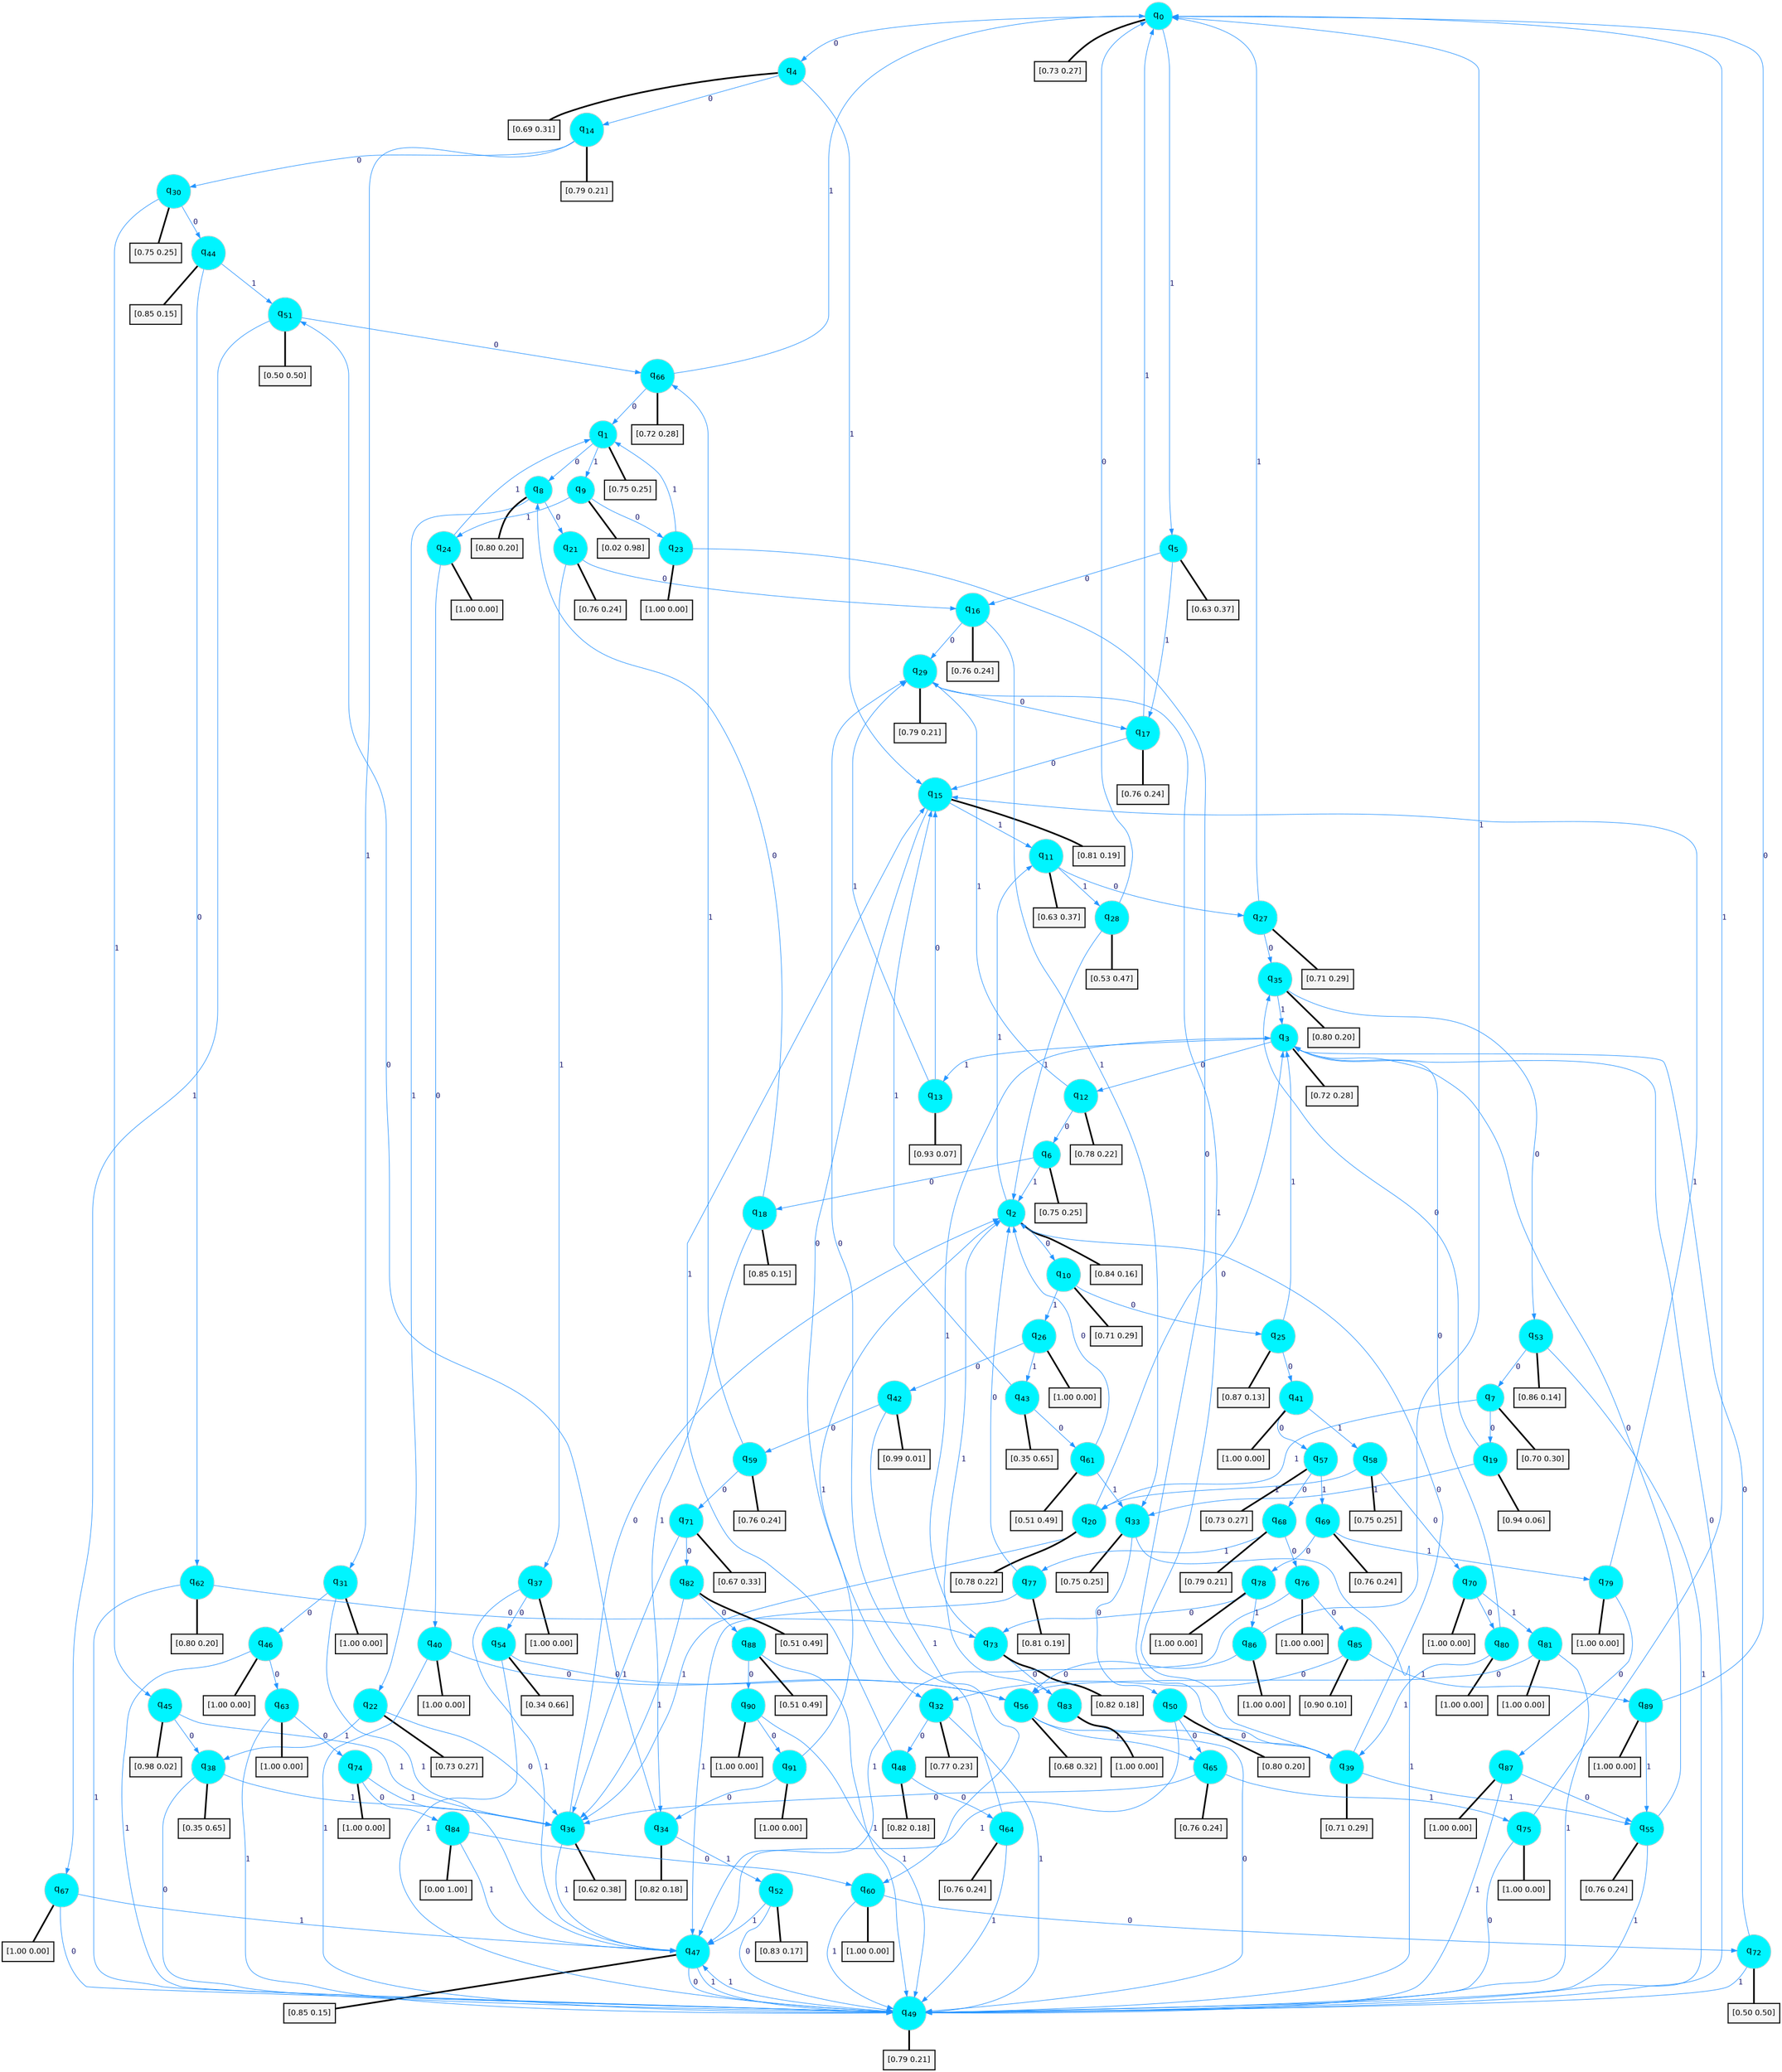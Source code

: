digraph G {
graph [
bgcolor=transparent, dpi=300, rankdir=TD, size="40,25"];
node [
color=gray, fillcolor=turquoise1, fontcolor=black, fontname=Helvetica, fontsize=16, fontweight=bold, shape=circle, style=filled];
edge [
arrowsize=1, color=dodgerblue1, fontcolor=midnightblue, fontname=courier, fontweight=bold, penwidth=1, style=solid, weight=20];
0[label=<q<SUB>0</SUB>>];
1[label=<q<SUB>1</SUB>>];
2[label=<q<SUB>2</SUB>>];
3[label=<q<SUB>3</SUB>>];
4[label=<q<SUB>4</SUB>>];
5[label=<q<SUB>5</SUB>>];
6[label=<q<SUB>6</SUB>>];
7[label=<q<SUB>7</SUB>>];
8[label=<q<SUB>8</SUB>>];
9[label=<q<SUB>9</SUB>>];
10[label=<q<SUB>10</SUB>>];
11[label=<q<SUB>11</SUB>>];
12[label=<q<SUB>12</SUB>>];
13[label=<q<SUB>13</SUB>>];
14[label=<q<SUB>14</SUB>>];
15[label=<q<SUB>15</SUB>>];
16[label=<q<SUB>16</SUB>>];
17[label=<q<SUB>17</SUB>>];
18[label=<q<SUB>18</SUB>>];
19[label=<q<SUB>19</SUB>>];
20[label=<q<SUB>20</SUB>>];
21[label=<q<SUB>21</SUB>>];
22[label=<q<SUB>22</SUB>>];
23[label=<q<SUB>23</SUB>>];
24[label=<q<SUB>24</SUB>>];
25[label=<q<SUB>25</SUB>>];
26[label=<q<SUB>26</SUB>>];
27[label=<q<SUB>27</SUB>>];
28[label=<q<SUB>28</SUB>>];
29[label=<q<SUB>29</SUB>>];
30[label=<q<SUB>30</SUB>>];
31[label=<q<SUB>31</SUB>>];
32[label=<q<SUB>32</SUB>>];
33[label=<q<SUB>33</SUB>>];
34[label=<q<SUB>34</SUB>>];
35[label=<q<SUB>35</SUB>>];
36[label=<q<SUB>36</SUB>>];
37[label=<q<SUB>37</SUB>>];
38[label=<q<SUB>38</SUB>>];
39[label=<q<SUB>39</SUB>>];
40[label=<q<SUB>40</SUB>>];
41[label=<q<SUB>41</SUB>>];
42[label=<q<SUB>42</SUB>>];
43[label=<q<SUB>43</SUB>>];
44[label=<q<SUB>44</SUB>>];
45[label=<q<SUB>45</SUB>>];
46[label=<q<SUB>46</SUB>>];
47[label=<q<SUB>47</SUB>>];
48[label=<q<SUB>48</SUB>>];
49[label=<q<SUB>49</SUB>>];
50[label=<q<SUB>50</SUB>>];
51[label=<q<SUB>51</SUB>>];
52[label=<q<SUB>52</SUB>>];
53[label=<q<SUB>53</SUB>>];
54[label=<q<SUB>54</SUB>>];
55[label=<q<SUB>55</SUB>>];
56[label=<q<SUB>56</SUB>>];
57[label=<q<SUB>57</SUB>>];
58[label=<q<SUB>58</SUB>>];
59[label=<q<SUB>59</SUB>>];
60[label=<q<SUB>60</SUB>>];
61[label=<q<SUB>61</SUB>>];
62[label=<q<SUB>62</SUB>>];
63[label=<q<SUB>63</SUB>>];
64[label=<q<SUB>64</SUB>>];
65[label=<q<SUB>65</SUB>>];
66[label=<q<SUB>66</SUB>>];
67[label=<q<SUB>67</SUB>>];
68[label=<q<SUB>68</SUB>>];
69[label=<q<SUB>69</SUB>>];
70[label=<q<SUB>70</SUB>>];
71[label=<q<SUB>71</SUB>>];
72[label=<q<SUB>72</SUB>>];
73[label=<q<SUB>73</SUB>>];
74[label=<q<SUB>74</SUB>>];
75[label=<q<SUB>75</SUB>>];
76[label=<q<SUB>76</SUB>>];
77[label=<q<SUB>77</SUB>>];
78[label=<q<SUB>78</SUB>>];
79[label=<q<SUB>79</SUB>>];
80[label=<q<SUB>80</SUB>>];
81[label=<q<SUB>81</SUB>>];
82[label=<q<SUB>82</SUB>>];
83[label=<q<SUB>83</SUB>>];
84[label=<q<SUB>84</SUB>>];
85[label=<q<SUB>85</SUB>>];
86[label=<q<SUB>86</SUB>>];
87[label=<q<SUB>87</SUB>>];
88[label=<q<SUB>88</SUB>>];
89[label=<q<SUB>89</SUB>>];
90[label=<q<SUB>90</SUB>>];
91[label=<q<SUB>91</SUB>>];
92[label="[0.73 0.27]", shape=box,fontcolor=black, fontname=Helvetica, fontsize=14, penwidth=2, fillcolor=whitesmoke,color=black];
93[label="[0.75 0.25]", shape=box,fontcolor=black, fontname=Helvetica, fontsize=14, penwidth=2, fillcolor=whitesmoke,color=black];
94[label="[0.84 0.16]", shape=box,fontcolor=black, fontname=Helvetica, fontsize=14, penwidth=2, fillcolor=whitesmoke,color=black];
95[label="[0.72 0.28]", shape=box,fontcolor=black, fontname=Helvetica, fontsize=14, penwidth=2, fillcolor=whitesmoke,color=black];
96[label="[0.69 0.31]", shape=box,fontcolor=black, fontname=Helvetica, fontsize=14, penwidth=2, fillcolor=whitesmoke,color=black];
97[label="[0.63 0.37]", shape=box,fontcolor=black, fontname=Helvetica, fontsize=14, penwidth=2, fillcolor=whitesmoke,color=black];
98[label="[0.75 0.25]", shape=box,fontcolor=black, fontname=Helvetica, fontsize=14, penwidth=2, fillcolor=whitesmoke,color=black];
99[label="[0.70 0.30]", shape=box,fontcolor=black, fontname=Helvetica, fontsize=14, penwidth=2, fillcolor=whitesmoke,color=black];
100[label="[0.80 0.20]", shape=box,fontcolor=black, fontname=Helvetica, fontsize=14, penwidth=2, fillcolor=whitesmoke,color=black];
101[label="[0.02 0.98]", shape=box,fontcolor=black, fontname=Helvetica, fontsize=14, penwidth=2, fillcolor=whitesmoke,color=black];
102[label="[0.71 0.29]", shape=box,fontcolor=black, fontname=Helvetica, fontsize=14, penwidth=2, fillcolor=whitesmoke,color=black];
103[label="[0.63 0.37]", shape=box,fontcolor=black, fontname=Helvetica, fontsize=14, penwidth=2, fillcolor=whitesmoke,color=black];
104[label="[0.78 0.22]", shape=box,fontcolor=black, fontname=Helvetica, fontsize=14, penwidth=2, fillcolor=whitesmoke,color=black];
105[label="[0.93 0.07]", shape=box,fontcolor=black, fontname=Helvetica, fontsize=14, penwidth=2, fillcolor=whitesmoke,color=black];
106[label="[0.79 0.21]", shape=box,fontcolor=black, fontname=Helvetica, fontsize=14, penwidth=2, fillcolor=whitesmoke,color=black];
107[label="[0.81 0.19]", shape=box,fontcolor=black, fontname=Helvetica, fontsize=14, penwidth=2, fillcolor=whitesmoke,color=black];
108[label="[0.76 0.24]", shape=box,fontcolor=black, fontname=Helvetica, fontsize=14, penwidth=2, fillcolor=whitesmoke,color=black];
109[label="[0.76 0.24]", shape=box,fontcolor=black, fontname=Helvetica, fontsize=14, penwidth=2, fillcolor=whitesmoke,color=black];
110[label="[0.85 0.15]", shape=box,fontcolor=black, fontname=Helvetica, fontsize=14, penwidth=2, fillcolor=whitesmoke,color=black];
111[label="[0.94 0.06]", shape=box,fontcolor=black, fontname=Helvetica, fontsize=14, penwidth=2, fillcolor=whitesmoke,color=black];
112[label="[0.78 0.22]", shape=box,fontcolor=black, fontname=Helvetica, fontsize=14, penwidth=2, fillcolor=whitesmoke,color=black];
113[label="[0.76 0.24]", shape=box,fontcolor=black, fontname=Helvetica, fontsize=14, penwidth=2, fillcolor=whitesmoke,color=black];
114[label="[0.73 0.27]", shape=box,fontcolor=black, fontname=Helvetica, fontsize=14, penwidth=2, fillcolor=whitesmoke,color=black];
115[label="[1.00 0.00]", shape=box,fontcolor=black, fontname=Helvetica, fontsize=14, penwidth=2, fillcolor=whitesmoke,color=black];
116[label="[1.00 0.00]", shape=box,fontcolor=black, fontname=Helvetica, fontsize=14, penwidth=2, fillcolor=whitesmoke,color=black];
117[label="[0.87 0.13]", shape=box,fontcolor=black, fontname=Helvetica, fontsize=14, penwidth=2, fillcolor=whitesmoke,color=black];
118[label="[1.00 0.00]", shape=box,fontcolor=black, fontname=Helvetica, fontsize=14, penwidth=2, fillcolor=whitesmoke,color=black];
119[label="[0.71 0.29]", shape=box,fontcolor=black, fontname=Helvetica, fontsize=14, penwidth=2, fillcolor=whitesmoke,color=black];
120[label="[0.53 0.47]", shape=box,fontcolor=black, fontname=Helvetica, fontsize=14, penwidth=2, fillcolor=whitesmoke,color=black];
121[label="[0.79 0.21]", shape=box,fontcolor=black, fontname=Helvetica, fontsize=14, penwidth=2, fillcolor=whitesmoke,color=black];
122[label="[0.75 0.25]", shape=box,fontcolor=black, fontname=Helvetica, fontsize=14, penwidth=2, fillcolor=whitesmoke,color=black];
123[label="[1.00 0.00]", shape=box,fontcolor=black, fontname=Helvetica, fontsize=14, penwidth=2, fillcolor=whitesmoke,color=black];
124[label="[0.77 0.23]", shape=box,fontcolor=black, fontname=Helvetica, fontsize=14, penwidth=2, fillcolor=whitesmoke,color=black];
125[label="[0.75 0.25]", shape=box,fontcolor=black, fontname=Helvetica, fontsize=14, penwidth=2, fillcolor=whitesmoke,color=black];
126[label="[0.82 0.18]", shape=box,fontcolor=black, fontname=Helvetica, fontsize=14, penwidth=2, fillcolor=whitesmoke,color=black];
127[label="[0.80 0.20]", shape=box,fontcolor=black, fontname=Helvetica, fontsize=14, penwidth=2, fillcolor=whitesmoke,color=black];
128[label="[0.62 0.38]", shape=box,fontcolor=black, fontname=Helvetica, fontsize=14, penwidth=2, fillcolor=whitesmoke,color=black];
129[label="[1.00 0.00]", shape=box,fontcolor=black, fontname=Helvetica, fontsize=14, penwidth=2, fillcolor=whitesmoke,color=black];
130[label="[0.35 0.65]", shape=box,fontcolor=black, fontname=Helvetica, fontsize=14, penwidth=2, fillcolor=whitesmoke,color=black];
131[label="[0.71 0.29]", shape=box,fontcolor=black, fontname=Helvetica, fontsize=14, penwidth=2, fillcolor=whitesmoke,color=black];
132[label="[1.00 0.00]", shape=box,fontcolor=black, fontname=Helvetica, fontsize=14, penwidth=2, fillcolor=whitesmoke,color=black];
133[label="[1.00 0.00]", shape=box,fontcolor=black, fontname=Helvetica, fontsize=14, penwidth=2, fillcolor=whitesmoke,color=black];
134[label="[0.99 0.01]", shape=box,fontcolor=black, fontname=Helvetica, fontsize=14, penwidth=2, fillcolor=whitesmoke,color=black];
135[label="[0.35 0.65]", shape=box,fontcolor=black, fontname=Helvetica, fontsize=14, penwidth=2, fillcolor=whitesmoke,color=black];
136[label="[0.85 0.15]", shape=box,fontcolor=black, fontname=Helvetica, fontsize=14, penwidth=2, fillcolor=whitesmoke,color=black];
137[label="[0.98 0.02]", shape=box,fontcolor=black, fontname=Helvetica, fontsize=14, penwidth=2, fillcolor=whitesmoke,color=black];
138[label="[1.00 0.00]", shape=box,fontcolor=black, fontname=Helvetica, fontsize=14, penwidth=2, fillcolor=whitesmoke,color=black];
139[label="[0.85 0.15]", shape=box,fontcolor=black, fontname=Helvetica, fontsize=14, penwidth=2, fillcolor=whitesmoke,color=black];
140[label="[0.82 0.18]", shape=box,fontcolor=black, fontname=Helvetica, fontsize=14, penwidth=2, fillcolor=whitesmoke,color=black];
141[label="[0.79 0.21]", shape=box,fontcolor=black, fontname=Helvetica, fontsize=14, penwidth=2, fillcolor=whitesmoke,color=black];
142[label="[0.80 0.20]", shape=box,fontcolor=black, fontname=Helvetica, fontsize=14, penwidth=2, fillcolor=whitesmoke,color=black];
143[label="[0.50 0.50]", shape=box,fontcolor=black, fontname=Helvetica, fontsize=14, penwidth=2, fillcolor=whitesmoke,color=black];
144[label="[0.83 0.17]", shape=box,fontcolor=black, fontname=Helvetica, fontsize=14, penwidth=2, fillcolor=whitesmoke,color=black];
145[label="[0.86 0.14]", shape=box,fontcolor=black, fontname=Helvetica, fontsize=14, penwidth=2, fillcolor=whitesmoke,color=black];
146[label="[0.34 0.66]", shape=box,fontcolor=black, fontname=Helvetica, fontsize=14, penwidth=2, fillcolor=whitesmoke,color=black];
147[label="[0.76 0.24]", shape=box,fontcolor=black, fontname=Helvetica, fontsize=14, penwidth=2, fillcolor=whitesmoke,color=black];
148[label="[0.68 0.32]", shape=box,fontcolor=black, fontname=Helvetica, fontsize=14, penwidth=2, fillcolor=whitesmoke,color=black];
149[label="[0.73 0.27]", shape=box,fontcolor=black, fontname=Helvetica, fontsize=14, penwidth=2, fillcolor=whitesmoke,color=black];
150[label="[0.75 0.25]", shape=box,fontcolor=black, fontname=Helvetica, fontsize=14, penwidth=2, fillcolor=whitesmoke,color=black];
151[label="[0.76 0.24]", shape=box,fontcolor=black, fontname=Helvetica, fontsize=14, penwidth=2, fillcolor=whitesmoke,color=black];
152[label="[1.00 0.00]", shape=box,fontcolor=black, fontname=Helvetica, fontsize=14, penwidth=2, fillcolor=whitesmoke,color=black];
153[label="[0.51 0.49]", shape=box,fontcolor=black, fontname=Helvetica, fontsize=14, penwidth=2, fillcolor=whitesmoke,color=black];
154[label="[0.80 0.20]", shape=box,fontcolor=black, fontname=Helvetica, fontsize=14, penwidth=2, fillcolor=whitesmoke,color=black];
155[label="[1.00 0.00]", shape=box,fontcolor=black, fontname=Helvetica, fontsize=14, penwidth=2, fillcolor=whitesmoke,color=black];
156[label="[0.76 0.24]", shape=box,fontcolor=black, fontname=Helvetica, fontsize=14, penwidth=2, fillcolor=whitesmoke,color=black];
157[label="[0.76 0.24]", shape=box,fontcolor=black, fontname=Helvetica, fontsize=14, penwidth=2, fillcolor=whitesmoke,color=black];
158[label="[0.72 0.28]", shape=box,fontcolor=black, fontname=Helvetica, fontsize=14, penwidth=2, fillcolor=whitesmoke,color=black];
159[label="[1.00 0.00]", shape=box,fontcolor=black, fontname=Helvetica, fontsize=14, penwidth=2, fillcolor=whitesmoke,color=black];
160[label="[0.79 0.21]", shape=box,fontcolor=black, fontname=Helvetica, fontsize=14, penwidth=2, fillcolor=whitesmoke,color=black];
161[label="[0.76 0.24]", shape=box,fontcolor=black, fontname=Helvetica, fontsize=14, penwidth=2, fillcolor=whitesmoke,color=black];
162[label="[1.00 0.00]", shape=box,fontcolor=black, fontname=Helvetica, fontsize=14, penwidth=2, fillcolor=whitesmoke,color=black];
163[label="[0.67 0.33]", shape=box,fontcolor=black, fontname=Helvetica, fontsize=14, penwidth=2, fillcolor=whitesmoke,color=black];
164[label="[0.50 0.50]", shape=box,fontcolor=black, fontname=Helvetica, fontsize=14, penwidth=2, fillcolor=whitesmoke,color=black];
165[label="[0.82 0.18]", shape=box,fontcolor=black, fontname=Helvetica, fontsize=14, penwidth=2, fillcolor=whitesmoke,color=black];
166[label="[1.00 0.00]", shape=box,fontcolor=black, fontname=Helvetica, fontsize=14, penwidth=2, fillcolor=whitesmoke,color=black];
167[label="[1.00 0.00]", shape=box,fontcolor=black, fontname=Helvetica, fontsize=14, penwidth=2, fillcolor=whitesmoke,color=black];
168[label="[1.00 0.00]", shape=box,fontcolor=black, fontname=Helvetica, fontsize=14, penwidth=2, fillcolor=whitesmoke,color=black];
169[label="[0.81 0.19]", shape=box,fontcolor=black, fontname=Helvetica, fontsize=14, penwidth=2, fillcolor=whitesmoke,color=black];
170[label="[1.00 0.00]", shape=box,fontcolor=black, fontname=Helvetica, fontsize=14, penwidth=2, fillcolor=whitesmoke,color=black];
171[label="[1.00 0.00]", shape=box,fontcolor=black, fontname=Helvetica, fontsize=14, penwidth=2, fillcolor=whitesmoke,color=black];
172[label="[1.00 0.00]", shape=box,fontcolor=black, fontname=Helvetica, fontsize=14, penwidth=2, fillcolor=whitesmoke,color=black];
173[label="[1.00 0.00]", shape=box,fontcolor=black, fontname=Helvetica, fontsize=14, penwidth=2, fillcolor=whitesmoke,color=black];
174[label="[0.51 0.49]", shape=box,fontcolor=black, fontname=Helvetica, fontsize=14, penwidth=2, fillcolor=whitesmoke,color=black];
175[label="[1.00 0.00]", shape=box,fontcolor=black, fontname=Helvetica, fontsize=14, penwidth=2, fillcolor=whitesmoke,color=black];
176[label="[0.00 1.00]", shape=box,fontcolor=black, fontname=Helvetica, fontsize=14, penwidth=2, fillcolor=whitesmoke,color=black];
177[label="[0.90 0.10]", shape=box,fontcolor=black, fontname=Helvetica, fontsize=14, penwidth=2, fillcolor=whitesmoke,color=black];
178[label="[1.00 0.00]", shape=box,fontcolor=black, fontname=Helvetica, fontsize=14, penwidth=2, fillcolor=whitesmoke,color=black];
179[label="[1.00 0.00]", shape=box,fontcolor=black, fontname=Helvetica, fontsize=14, penwidth=2, fillcolor=whitesmoke,color=black];
180[label="[0.51 0.49]", shape=box,fontcolor=black, fontname=Helvetica, fontsize=14, penwidth=2, fillcolor=whitesmoke,color=black];
181[label="[1.00 0.00]", shape=box,fontcolor=black, fontname=Helvetica, fontsize=14, penwidth=2, fillcolor=whitesmoke,color=black];
182[label="[1.00 0.00]", shape=box,fontcolor=black, fontname=Helvetica, fontsize=14, penwidth=2, fillcolor=whitesmoke,color=black];
183[label="[1.00 0.00]", shape=box,fontcolor=black, fontname=Helvetica, fontsize=14, penwidth=2, fillcolor=whitesmoke,color=black];
0->4 [label=0];
0->5 [label=1];
0->92 [arrowhead=none, penwidth=3,color=black];
1->8 [label=0];
1->9 [label=1];
1->93 [arrowhead=none, penwidth=3,color=black];
2->10 [label=0];
2->11 [label=1];
2->94 [arrowhead=none, penwidth=3,color=black];
3->12 [label=0];
3->13 [label=1];
3->95 [arrowhead=none, penwidth=3,color=black];
4->14 [label=0];
4->15 [label=1];
4->96 [arrowhead=none, penwidth=3,color=black];
5->16 [label=0];
5->17 [label=1];
5->97 [arrowhead=none, penwidth=3,color=black];
6->18 [label=0];
6->2 [label=1];
6->98 [arrowhead=none, penwidth=3,color=black];
7->19 [label=0];
7->20 [label=1];
7->99 [arrowhead=none, penwidth=3,color=black];
8->21 [label=0];
8->22 [label=1];
8->100 [arrowhead=none, penwidth=3,color=black];
9->23 [label=0];
9->24 [label=1];
9->101 [arrowhead=none, penwidth=3,color=black];
10->25 [label=0];
10->26 [label=1];
10->102 [arrowhead=none, penwidth=3,color=black];
11->27 [label=0];
11->28 [label=1];
11->103 [arrowhead=none, penwidth=3,color=black];
12->6 [label=0];
12->29 [label=1];
12->104 [arrowhead=none, penwidth=3,color=black];
13->15 [label=0];
13->29 [label=1];
13->105 [arrowhead=none, penwidth=3,color=black];
14->30 [label=0];
14->31 [label=1];
14->106 [arrowhead=none, penwidth=3,color=black];
15->32 [label=0];
15->11 [label=1];
15->107 [arrowhead=none, penwidth=3,color=black];
16->29 [label=0];
16->33 [label=1];
16->108 [arrowhead=none, penwidth=3,color=black];
17->15 [label=0];
17->0 [label=1];
17->109 [arrowhead=none, penwidth=3,color=black];
18->8 [label=0];
18->34 [label=1];
18->110 [arrowhead=none, penwidth=3,color=black];
19->35 [label=0];
19->33 [label=1];
19->111 [arrowhead=none, penwidth=3,color=black];
20->3 [label=0];
20->36 [label=1];
20->112 [arrowhead=none, penwidth=3,color=black];
21->16 [label=0];
21->37 [label=1];
21->113 [arrowhead=none, penwidth=3,color=black];
22->36 [label=0];
22->38 [label=1];
22->114 [arrowhead=none, penwidth=3,color=black];
23->39 [label=0];
23->1 [label=1];
23->115 [arrowhead=none, penwidth=3,color=black];
24->40 [label=0];
24->1 [label=1];
24->116 [arrowhead=none, penwidth=3,color=black];
25->41 [label=0];
25->3 [label=1];
25->117 [arrowhead=none, penwidth=3,color=black];
26->42 [label=0];
26->43 [label=1];
26->118 [arrowhead=none, penwidth=3,color=black];
27->35 [label=0];
27->0 [label=1];
27->119 [arrowhead=none, penwidth=3,color=black];
28->0 [label=0];
28->2 [label=1];
28->120 [arrowhead=none, penwidth=3,color=black];
29->17 [label=0];
29->39 [label=1];
29->121 [arrowhead=none, penwidth=3,color=black];
30->44 [label=0];
30->45 [label=1];
30->122 [arrowhead=none, penwidth=3,color=black];
31->46 [label=0];
31->47 [label=1];
31->123 [arrowhead=none, penwidth=3,color=black];
32->48 [label=0];
32->49 [label=1];
32->124 [arrowhead=none, penwidth=3,color=black];
33->50 [label=0];
33->49 [label=1];
33->125 [arrowhead=none, penwidth=3,color=black];
34->51 [label=0];
34->52 [label=1];
34->126 [arrowhead=none, penwidth=3,color=black];
35->53 [label=0];
35->3 [label=1];
35->127 [arrowhead=none, penwidth=3,color=black];
36->2 [label=0];
36->47 [label=1];
36->128 [arrowhead=none, penwidth=3,color=black];
37->54 [label=0];
37->47 [label=1];
37->129 [arrowhead=none, penwidth=3,color=black];
38->49 [label=0];
38->36 [label=1];
38->130 [arrowhead=none, penwidth=3,color=black];
39->2 [label=0];
39->55 [label=1];
39->131 [arrowhead=none, penwidth=3,color=black];
40->56 [label=0];
40->49 [label=1];
40->132 [arrowhead=none, penwidth=3,color=black];
41->57 [label=0];
41->58 [label=1];
41->133 [arrowhead=none, penwidth=3,color=black];
42->59 [label=0];
42->60 [label=1];
42->134 [arrowhead=none, penwidth=3,color=black];
43->61 [label=0];
43->15 [label=1];
43->135 [arrowhead=none, penwidth=3,color=black];
44->62 [label=0];
44->51 [label=1];
44->136 [arrowhead=none, penwidth=3,color=black];
45->38 [label=0];
45->36 [label=1];
45->137 [arrowhead=none, penwidth=3,color=black];
46->63 [label=0];
46->49 [label=1];
46->138 [arrowhead=none, penwidth=3,color=black];
47->49 [label=0];
47->49 [label=1];
47->139 [arrowhead=none, penwidth=3,color=black];
48->64 [label=0];
48->15 [label=1];
48->140 [arrowhead=none, penwidth=3,color=black];
49->3 [label=0];
49->47 [label=1];
49->141 [arrowhead=none, penwidth=3,color=black];
50->65 [label=0];
50->47 [label=1];
50->142 [arrowhead=none, penwidth=3,color=black];
51->66 [label=0];
51->67 [label=1];
51->143 [arrowhead=none, penwidth=3,color=black];
52->49 [label=0];
52->47 [label=1];
52->144 [arrowhead=none, penwidth=3,color=black];
53->7 [label=0];
53->49 [label=1];
53->145 [arrowhead=none, penwidth=3,color=black];
54->56 [label=0];
54->49 [label=1];
54->146 [arrowhead=none, penwidth=3,color=black];
55->3 [label=0];
55->49 [label=1];
55->147 [arrowhead=none, penwidth=3,color=black];
56->49 [label=0];
56->65 [label=1];
56->148 [arrowhead=none, penwidth=3,color=black];
57->68 [label=0];
57->69 [label=1];
57->149 [arrowhead=none, penwidth=3,color=black];
58->70 [label=0];
58->20 [label=1];
58->150 [arrowhead=none, penwidth=3,color=black];
59->71 [label=0];
59->66 [label=1];
59->151 [arrowhead=none, penwidth=3,color=black];
60->72 [label=0];
60->49 [label=1];
60->152 [arrowhead=none, penwidth=3,color=black];
61->2 [label=0];
61->33 [label=1];
61->153 [arrowhead=none, penwidth=3,color=black];
62->73 [label=0];
62->49 [label=1];
62->154 [arrowhead=none, penwidth=3,color=black];
63->74 [label=0];
63->49 [label=1];
63->155 [arrowhead=none, penwidth=3,color=black];
64->29 [label=0];
64->49 [label=1];
64->156 [arrowhead=none, penwidth=3,color=black];
65->36 [label=0];
65->75 [label=1];
65->157 [arrowhead=none, penwidth=3,color=black];
66->1 [label=0];
66->0 [label=1];
66->158 [arrowhead=none, penwidth=3,color=black];
67->49 [label=0];
67->47 [label=1];
67->159 [arrowhead=none, penwidth=3,color=black];
68->76 [label=0];
68->77 [label=1];
68->160 [arrowhead=none, penwidth=3,color=black];
69->78 [label=0];
69->79 [label=1];
69->161 [arrowhead=none, penwidth=3,color=black];
70->80 [label=0];
70->81 [label=1];
70->162 [arrowhead=none, penwidth=3,color=black];
71->82 [label=0];
71->36 [label=1];
71->163 [arrowhead=none, penwidth=3,color=black];
72->3 [label=0];
72->49 [label=1];
72->164 [arrowhead=none, penwidth=3,color=black];
73->83 [label=0];
73->3 [label=1];
73->165 [arrowhead=none, penwidth=3,color=black];
74->84 [label=0];
74->36 [label=1];
74->166 [arrowhead=none, penwidth=3,color=black];
75->49 [label=0];
75->0 [label=1];
75->167 [arrowhead=none, penwidth=3,color=black];
76->85 [label=0];
76->47 [label=1];
76->168 [arrowhead=none, penwidth=3,color=black];
77->2 [label=0];
77->47 [label=1];
77->169 [arrowhead=none, penwidth=3,color=black];
78->73 [label=0];
78->86 [label=1];
78->170 [arrowhead=none, penwidth=3,color=black];
79->87 [label=0];
79->15 [label=1];
79->171 [arrowhead=none, penwidth=3,color=black];
80->3 [label=0];
80->39 [label=1];
80->172 [arrowhead=none, penwidth=3,color=black];
81->56 [label=0];
81->49 [label=1];
81->173 [arrowhead=none, penwidth=3,color=black];
82->88 [label=0];
82->36 [label=1];
82->174 [arrowhead=none, penwidth=3,color=black];
83->39 [label=0];
83->2 [label=1];
83->175 [arrowhead=none, penwidth=3,color=black];
84->60 [label=0];
84->47 [label=1];
84->176 [arrowhead=none, penwidth=3,color=black];
85->32 [label=0];
85->89 [label=1];
85->177 [arrowhead=none, penwidth=3,color=black];
86->56 [label=0];
86->0 [label=1];
86->178 [arrowhead=none, penwidth=3,color=black];
87->55 [label=0];
87->49 [label=1];
87->179 [arrowhead=none, penwidth=3,color=black];
88->90 [label=0];
88->49 [label=1];
88->180 [arrowhead=none, penwidth=3,color=black];
89->0 [label=0];
89->55 [label=1];
89->181 [arrowhead=none, penwidth=3,color=black];
90->91 [label=0];
90->49 [label=1];
90->182 [arrowhead=none, penwidth=3,color=black];
91->34 [label=0];
91->2 [label=1];
91->183 [arrowhead=none, penwidth=3,color=black];
}
